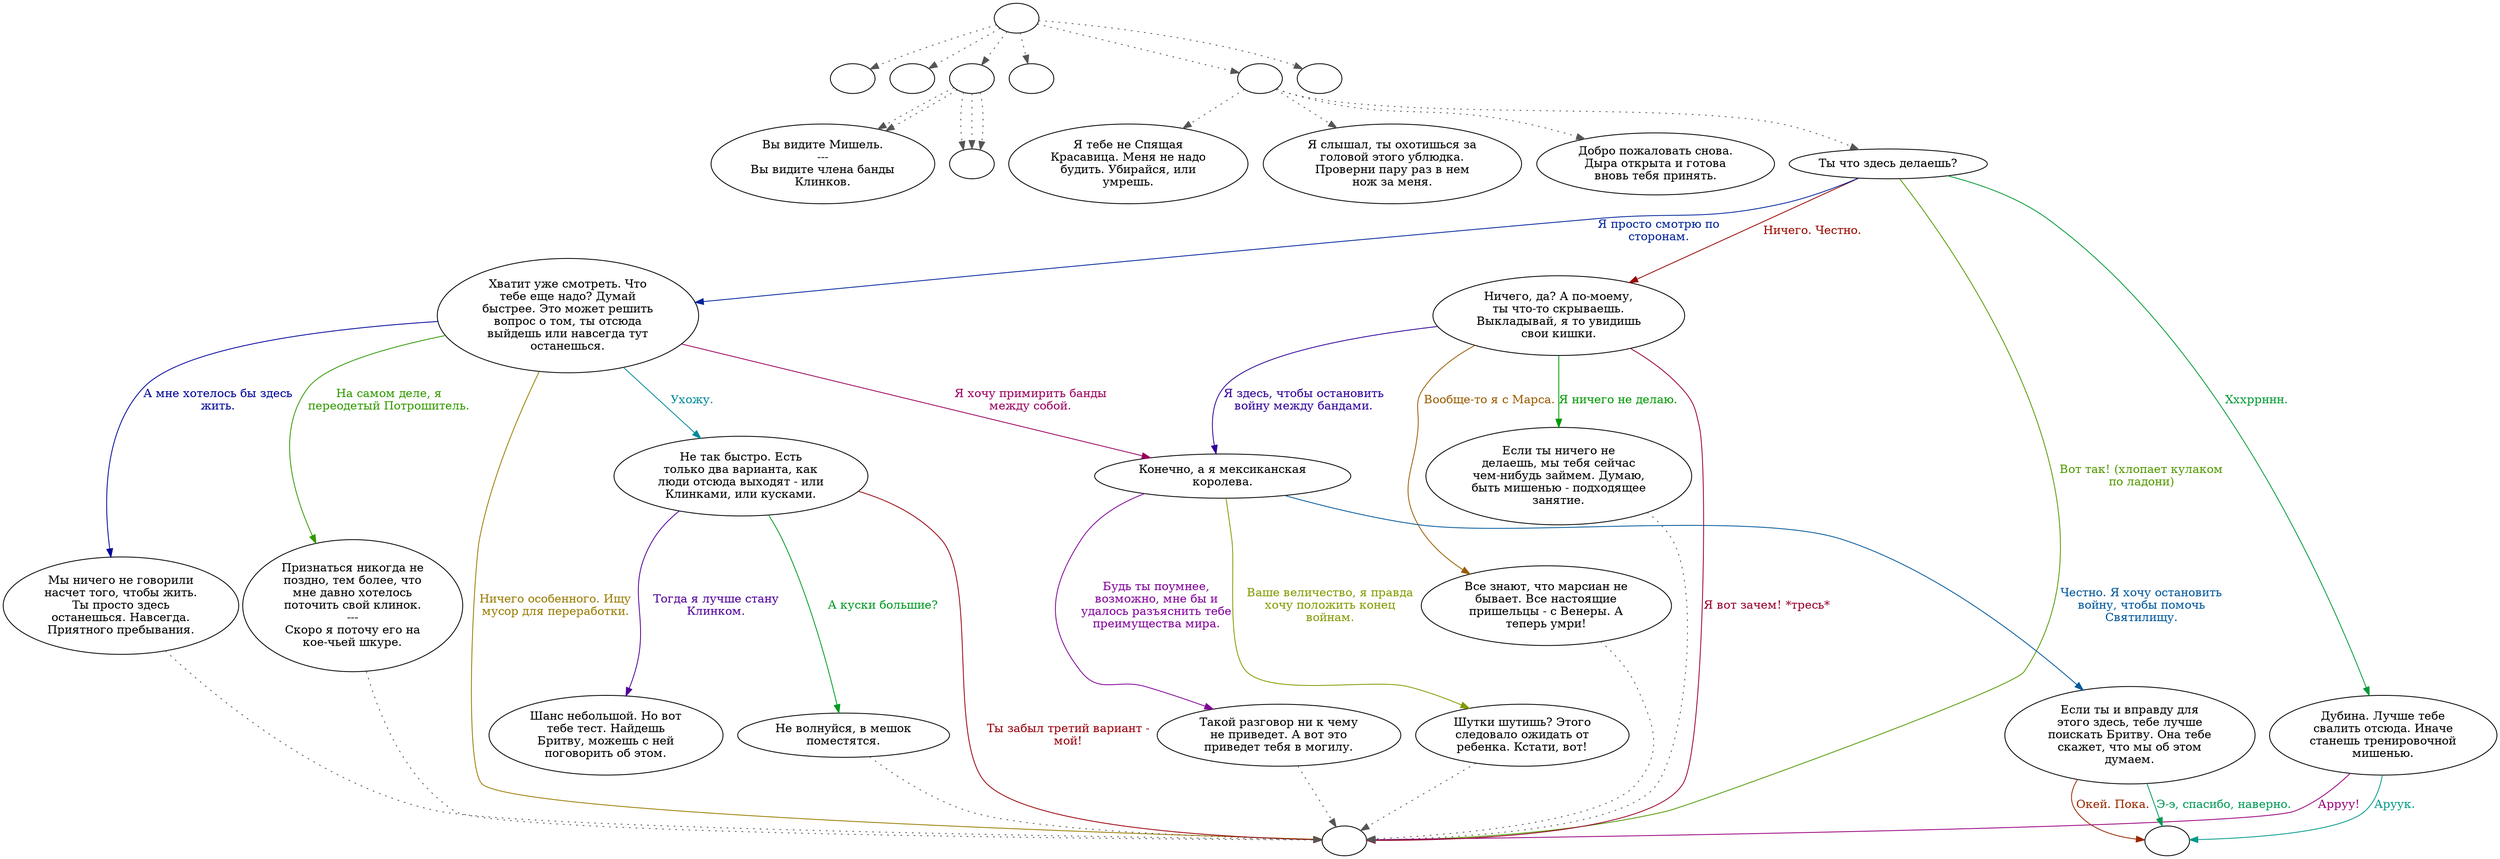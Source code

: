 digraph michelle {
  "start" [style=filled       fillcolor="#FFFFFF"       color="#000000"]
  "start" -> "critter_p_proc" [style=dotted color="#555555"]
  "start" -> "destroy_p_proc" [style=dotted color="#555555"]
  "start" -> "look_at_p_proc" [style=dotted color="#555555"]
  "start" -> "pickup_p_proc" [style=dotted color="#555555"]
  "start" -> "talk_p_proc" [style=dotted color="#555555"]
  "start" -> "timed_event_p_proc" [style=dotted color="#555555"]
  "start" [label=""]
  "critter_p_proc" [style=filled       fillcolor="#FFFFFF"       color="#000000"]
  "critter_p_proc" [label=""]
  "destroy_p_proc" [style=filled       fillcolor="#FFFFFF"       color="#000000"]
  "destroy_p_proc" [label=""]
  "look_at_p_proc" [style=filled       fillcolor="#FFFFFF"       color="#000000"]
  "look_at_p_proc" -> "show_true_name" [style=dotted color="#555555"]
  "look_at_p_proc" -> "show_false_name" [style=dotted color="#555555"]
  "look_at_p_proc" -> "show_false_name" [style=dotted color="#555555"]
  "look_at_p_proc" -> "show_false_name" [style=dotted color="#555555"]
  "look_at_p_proc" -> "show_true_name" [style=dotted color="#555555"]
  "look_at_p_proc" [label=""]
  "pickup_p_proc" [style=filled       fillcolor="#FFFFFF"       color="#000000"]
  "pickup_p_proc" [label=""]
  "timed_event_p_proc" [style=filled       fillcolor="#FFFFFF"       color="#000000"]
  "timed_event_p_proc" [label=""]
  "talk_p_proc" [style=filled       fillcolor="#FFFFFF"       color="#000000"]
  "talk_p_proc" -> "Michelle15" [style=dotted color="#555555"]
  "talk_p_proc" -> "Michelle16" [style=dotted color="#555555"]
  "talk_p_proc" -> "Michelle17" [style=dotted color="#555555"]
  "talk_p_proc" -> "Michelle00" [style=dotted color="#555555"]
  "talk_p_proc" [label=""]
  "show_true_name" [style=filled       fillcolor="#FFFFFF"       color="#000000"]
  "show_true_name" [label="Вы видите Мишель.\n---\nВы видите члена банды\nКлинков."]
  "show_false_name" [style=filled       fillcolor="#FFFFFF"       color="#000000"]
  "show_false_name" [label=""]
  "Michelle00" [style=filled       fillcolor="#FFFFFF"       color="#000000"]
  "Michelle00" [label="Ты что здесь делаешь?"]
  "Michelle00" -> "Michelle01" [label="Хххррннн." color="#009935" fontcolor="#009935"]
  "Michelle00" -> "Michelle02" [label="Ничего. Честно." color="#990900" fontcolor="#990900"]
  "Michelle00" -> "Michelle09" [label="Я просто смотрю по\nсторонам." color="#002499" fontcolor="#002499"]
  "Michelle00" -> "MichelleCombat" [label="Вот так! (хлопает кулаком\nпо ладони)" color="#519900" fontcolor="#519900"]
  "Michelle01" [style=filled       fillcolor="#FFFFFF"       color="#000000"]
  "Michelle01" [label="Дубина. Лучше тебе\nсвалить отсюда. Иначе\nстанешь тренировочной\nмишенью."]
  "Michelle01" -> "MichelleCombat" [label="Арруу!" color="#99007D" fontcolor="#99007D"]
  "Michelle01" -> "MichelleEnd" [label="Аруук." color="#009988" fontcolor="#009988"]
  "Michelle02" [style=filled       fillcolor="#FFFFFF"       color="#000000"]
  "Michelle02" [label="Ничего, да? А по-моему,\nты что-то скрываешь.\nВыкладывай, я то увидишь\nсвои кишки."]
  "Michelle02" -> "Michelle03" [label="Вообще-то я с Марса." color="#995C00" fontcolor="#995C00"]
  "Michelle02" -> "Michelle04" [label="Я здесь, чтобы остановить\nвойну между бандами." color="#2F0099" fontcolor="#2F0099"]
  "Michelle02" -> "Michelle08" [label="Я ничего не делаю." color="#009902" fontcolor="#009902"]
  "Michelle02" -> "MichelleCombat" [label="Я вот зачем! *тресь*" color="#99002A" fontcolor="#99002A"]
  "Michelle03" [style=filled       fillcolor="#FFFFFF"       color="#000000"]
  "Michelle03" -> "MichelleCombat" [style=dotted color="#555555"]
  "Michelle03" [label="Все знают, что марсиан не\nбывает. Все настоящие\nпришельцы - с Венеры. А\nтеперь умри!"]
  "Michelle04" [style=filled       fillcolor="#FFFFFF"       color="#000000"]
  "Michelle04" [label="Конечно, а я мексиканская\nкоролева."]
  "Michelle04" -> "Michelle05" [label="Честно. Я хочу остановить\nвойну, чтобы помочь\nСвятилищу." color="#005799" fontcolor="#005799"]
  "Michelle04" -> "Michelle06" [label="Ваше величество, я правда\nхочу положить конец\nвойнам." color="#849900" fontcolor="#849900"]
  "Michelle04" -> "Michelle07" [label="Будь ты поумнее,\nвозможно, мне бы и\nудалось разъяснить тебе\nпреимущества мира." color="#820099" fontcolor="#820099"]
  "Michelle05" [style=filled       fillcolor="#FFFFFF"       color="#000000"]
  "Michelle05" [label="Если ты и вправду для\nэтого здесь, тебе лучше\nпоискать Бритву. Она тебе\nскажет, что мы об этом\nдумаем."]
  "Michelle05" -> "MichelleEnd" [label="Э-э, спасибо, наверно." color="#009955" fontcolor="#009955"]
  "Michelle05" -> "MichelleEnd" [label="Окей. Пока." color="#992800" fontcolor="#992800"]
  "Michelle06" [style=filled       fillcolor="#FFFFFF"       color="#000000"]
  "Michelle06" -> "MichelleCombat" [style=dotted color="#555555"]
  "Michelle06" [label="Шутки шутишь? Этого\nследовало ожидать от\nребенка. Кстати, вот!"]
  "Michelle07" [style=filled       fillcolor="#FFFFFF"       color="#000000"]
  "Michelle07" -> "MichelleCombat" [style=dotted color="#555555"]
  "Michelle07" [label="Такой разговор ни к чему\nне приведет. А вот это\nприведет тебя в могилу."]
  "Michelle08" [style=filled       fillcolor="#FFFFFF"       color="#000000"]
  "Michelle08" -> "MichelleCombat" [style=dotted color="#555555"]
  "Michelle08" [label="Если ты ничего не\nделаешь, мы тебя сейчас\nчем-нибудь займем. Думаю,\nбыть мишенью - подходящее\nзанятие."]
  "Michelle09" [style=filled       fillcolor="#FFFFFF"       color="#000000"]
  "Michelle09" [label="Хватит уже смотреть. Что\nтебе еще надо? Думай\nбыстрее. Это может решить\nвопрос о том, ты отсюда\nвыйдешь или навсегда тут\nостанешься."]
  "Michelle09" -> "Michelle10" [label="А мне хотелось бы здесь\nжить." color="#000499" fontcolor="#000499"]
  "Michelle09" -> "Michelle11" [label="На самом деле, я\nпереодетый Потрошитель." color="#319900" fontcolor="#319900"]
  "Michelle09" -> "Michelle04" [label="Я хочу примирить банды\nмежду собой." color="#99005E" fontcolor="#99005E"]
  "Michelle09" -> "Michelle12" [label="Ухожу." color="#008A99" fontcolor="#008A99"]
  "Michelle09" -> "MichelleCombat" [label="Ничего особенного. Ищу\nмусор для переработки." color="#997B00" fontcolor="#997B00"]
  "Michelle10" [style=filled       fillcolor="#FFFFFF"       color="#000000"]
  "Michelle10" -> "MichelleCombat" [style=dotted color="#555555"]
  "Michelle10" [label="Мы ничего не говорили\nнасчет того, чтобы жить.\nТы просто здесь\nостанешься. Навсегда.\nПриятного пребывания."]
  "Michelle11" [style=filled       fillcolor="#FFFFFF"       color="#000000"]
  "Michelle11" -> "MichelleCombat" [style=dotted color="#555555"]
  "Michelle11" [label="Признаться никогда не\nпоздно, тем более, что\nмне давно хотелось\nпоточить свой клинок.\n---\nСкоро я поточу его на\nкое-чьей шкуре."]
  "Michelle12" [style=filled       fillcolor="#FFFFFF"       color="#000000"]
  "Michelle12" [label="Не так быстро. Есть\nтолько два варианта, как\nлюди отсюда выходят - или\nКлинками, или кусками."]
  "Michelle12" -> "Michelle13" [label="Тогда я лучше стану\nКлинком." color="#4F0099" fontcolor="#4F0099"]
  "Michelle12" -> "Michelle14" [label="А куски большие?" color="#009922" fontcolor="#009922"]
  "Michelle12" -> "MichelleCombat" [label="Ты забыл третий вариант -\nмой!" color="#99000B" fontcolor="#99000B"]
  "Michelle13" [style=filled       fillcolor="#FFFFFF"       color="#000000"]
  "Michelle13" [label="Шанс небольшой. Но вот\nтебе тест. Найдешь\nБритву, можешь с ней\nпоговорить об этом."]
  "Michelle14" [style=filled       fillcolor="#FFFFFF"       color="#000000"]
  "Michelle14" -> "MichelleCombat" [style=dotted color="#555555"]
  "Michelle14" [label="Не волнуйся, в мешок\nпоместятся."]
  "Michelle15" [style=filled       fillcolor="#FFFFFF"       color="#000000"]
  "Michelle15" [label="Я тебе не Спящая\nКрасавица. Меня не надо\nбудить. Убирайся, или\nумрешь."]
  "Michelle16" [style=filled       fillcolor="#FFFFFF"       color="#000000"]
  "Michelle16" [label="Я слышал, ты охотишься за\nголовой этого ублюдка.\nПроверни пару раз в нем\nнож за меня."]
  "Michelle17" [style=filled       fillcolor="#FFFFFF"       color="#000000"]
  "Michelle17" [label="Добро пожаловать снова.\nДыра открыта и готова\nвновь тебя принять."]
  "MichelleCombat" [style=filled       fillcolor="#FFFFFF"       color="#000000"]
  "MichelleCombat" [label=""]
  "MichelleEnd" [style=filled       fillcolor="#FFFFFF"       color="#000000"]
  "MichelleEnd" [label=""]
}